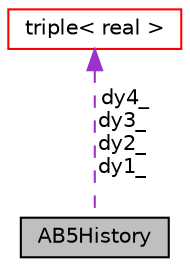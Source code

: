 digraph "AB5History"
{
 // LATEX_PDF_SIZE
  edge [fontname="Helvetica",fontsize="10",labelfontname="Helvetica",labelfontsize="10"];
  node [fontname="Helvetica",fontsize="10",shape=record];
  Node1 [label="AB5History",height=0.2,width=0.4,color="black", fillcolor="grey75", style="filled", fontcolor="black",tooltip=" "];
  Node2 -> Node1 [dir="back",color="darkorchid3",fontsize="10",style="dashed",label=" dy4_\ndy3_\ndy2_\ndy1_" ,fontname="Helvetica"];
  Node2 [label="triple\< real \>",height=0.2,width=0.4,color="red", fillcolor="white", style="filled",URL="$classpFlow_1_1triple.html",tooltip=" "];
}
